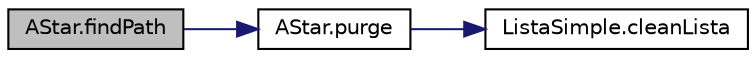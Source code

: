 digraph "AStar.findPath"
{
 // LATEX_PDF_SIZE
  edge [fontname="Helvetica",fontsize="10",labelfontname="Helvetica",labelfontsize="10"];
  node [fontname="Helvetica",fontsize="10",shape=record];
  rankdir="LR";
  Node1 [label="AStar.findPath",height=0.2,width=0.4,color="black", fillcolor="grey75", style="filled", fontcolor="black",tooltip="Prepara la matriz y los nodos de inicio y meta para buscar la posible solucion."];
  Node1 -> Node2 [color="midnightblue",fontsize="10",style="solid",fontname="Helvetica"];
  Node2 [label="AStar.purge",height=0.2,width=0.4,color="black", fillcolor="white", style="filled",URL="$class_a_star.html#a0e22a9352a0f9eb465451c51ad7d7d59",tooltip="Purga las listas (Abierta, Solucion, Cerrada)"];
  Node2 -> Node3 [color="midnightblue",fontsize="10",style="solid",fontname="Helvetica"];
  Node3 [label="ListaSimple.cleanLista",height=0.2,width=0.4,color="black", fillcolor="white", style="filled",URL="$class_lista_simple.html#a775eca18e2c5cb942f2d1b0acbac56ca",tooltip="Libera todos los nodos guardados en la lista."];
}
